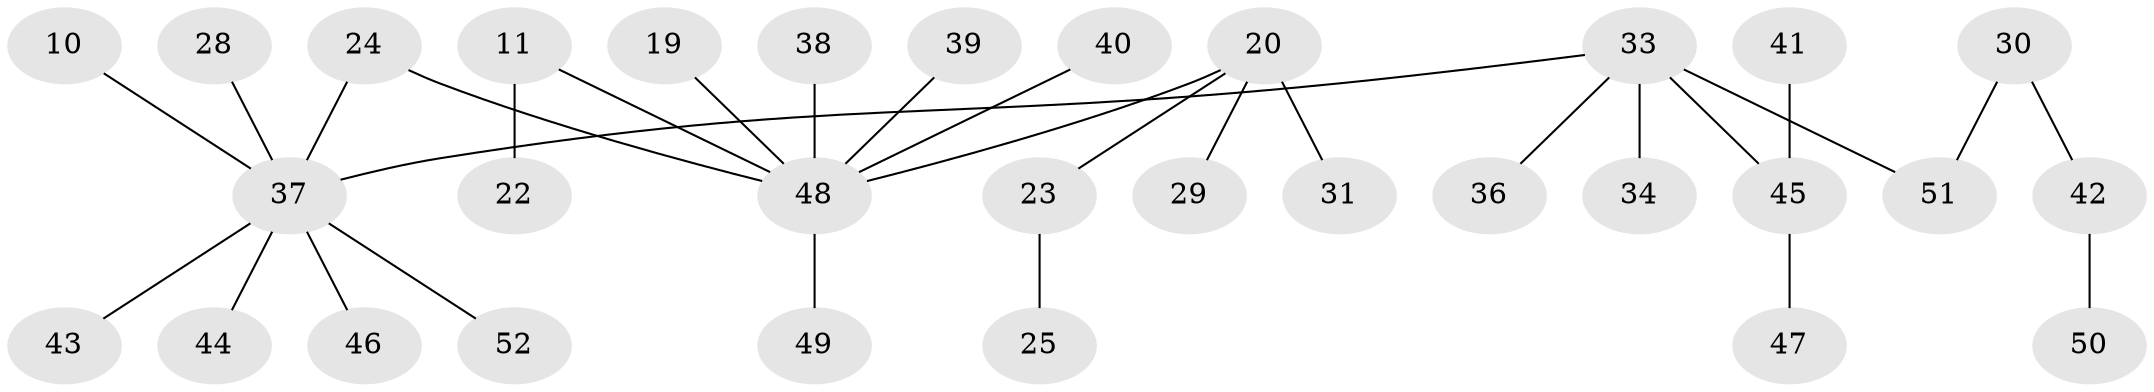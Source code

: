 // original degree distribution, {3: 0.15384615384615385, 5: 0.057692307692307696, 4: 0.038461538461538464, 6: 0.019230769230769232, 1: 0.5192307692307693, 2: 0.21153846153846154}
// Generated by graph-tools (version 1.1) at 2025/55/03/04/25 21:55:51]
// undirected, 31 vertices, 30 edges
graph export_dot {
graph [start="1"]
  node [color=gray90,style=filled];
  10 [super="+9"];
  11;
  19;
  20 [super="+18"];
  22;
  23;
  24 [super="+1"];
  25;
  28;
  29;
  30;
  31;
  33 [super="+21+16+32"];
  34;
  36;
  37 [super="+13+17+3"];
  38;
  39;
  40;
  41;
  42;
  43;
  44;
  45 [super="+35"];
  46;
  47;
  48 [super="+8+2+6"];
  49;
  50;
  51 [super="+27"];
  52;
  10 -- 37;
  11 -- 22;
  11 -- 48;
  19 -- 48;
  20 -- 48;
  20 -- 23;
  20 -- 29;
  20 -- 31;
  23 -- 25;
  24 -- 48;
  24 -- 37;
  28 -- 37;
  30 -- 42;
  30 -- 51;
  33 -- 37;
  33 -- 45;
  33 -- 34;
  33 -- 51;
  33 -- 36;
  37 -- 52;
  37 -- 44;
  37 -- 46;
  37 -- 43;
  38 -- 48;
  39 -- 48;
  40 -- 48;
  41 -- 45;
  42 -- 50;
  45 -- 47;
  48 -- 49;
}
